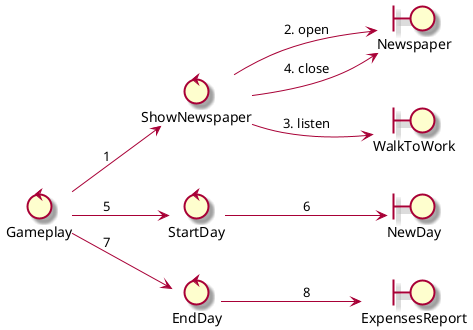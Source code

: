 ﻿@startuml
skin rose
left to right direction 
allow_mixing

control Gameplay
control ShowNewspaper
    boundary Newspaper
    boundary WalkToWork
control StartDay
    boundary NewDay
control EndDay
    boundary ExpensesReport

Gameplay --> ShowNewspaper : 1
    ShowNewspaper --> Newspaper : 2. open
    ShowNewspaper --> WalkToWork : 3. listen
    ShowNewspaper --> Newspaper : 4. close

Gameplay --> StartDay : 5
    StartDay --> NewDay : 6
Gameplay --> EndDay : 7
    EndDay --> ExpensesReport : 8

@enduml